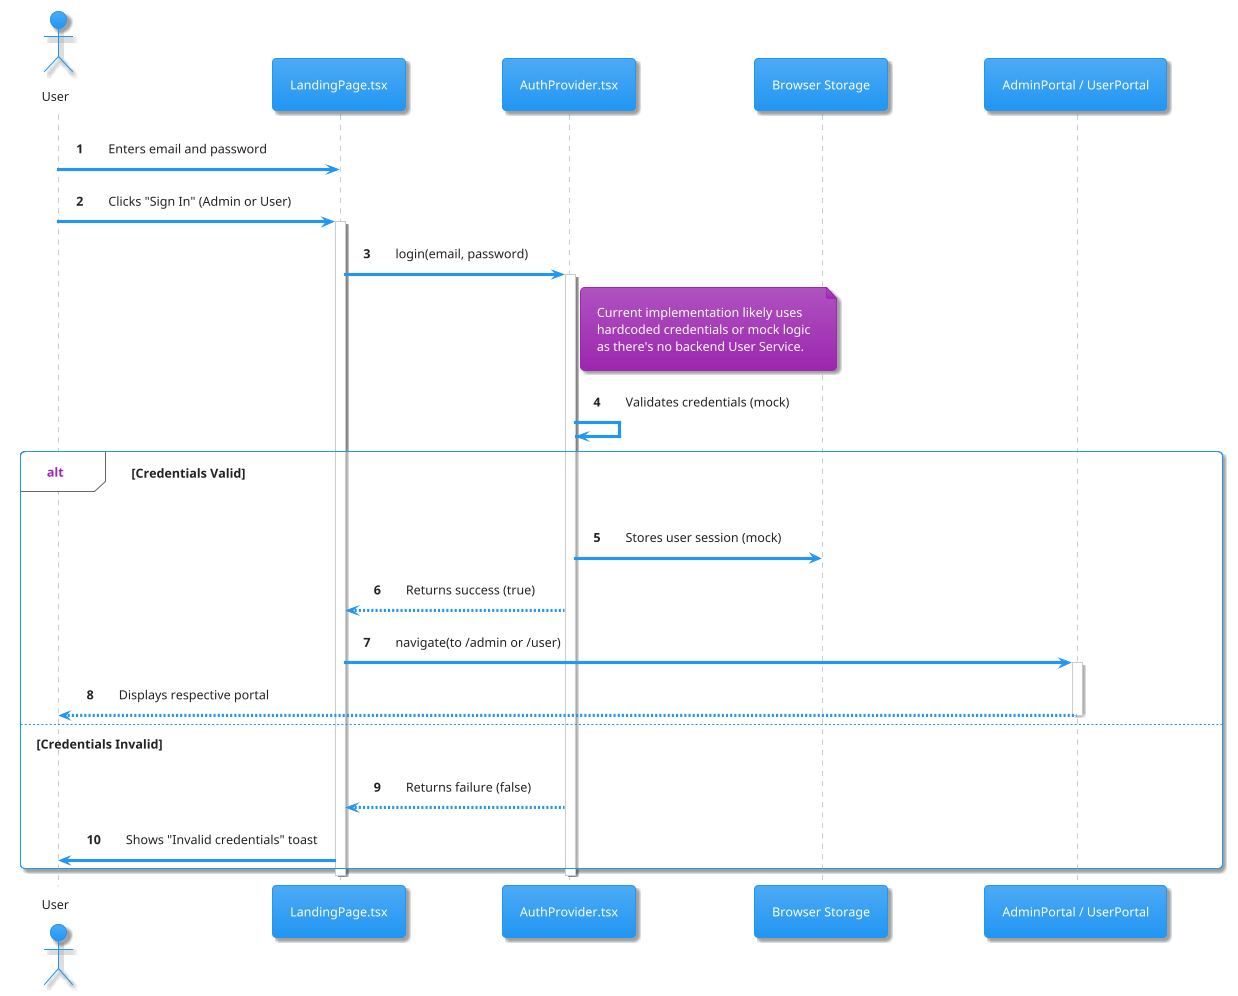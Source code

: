 @startuml
!theme materia
autonumber

actor User
participant "LandingPage.tsx" as LandingPage
participant "AuthProvider.tsx" as AuthProvider
participant "Browser Storage" as Storage
participant "AdminPortal / UserPortal" as Portal

User -> LandingPage : Enters email and password
User -> LandingPage : Clicks "Sign In" (Admin or User)
activate LandingPage

LandingPage -> AuthProvider : login(email, password)
activate AuthProvider

note right of AuthProvider
  Current implementation likely uses
  hardcoded credentials or mock logic
  as there's no backend User Service.
end note

AuthProvider -> AuthProvider : Validates credentials (mock)
alt Credentials Valid
  AuthProvider -> Storage : Stores user session (mock)
  AuthProvider --> LandingPage : Returns success (true)
  LandingPage -> Portal : navigate(to /admin or /user)
  activate Portal
  Portal --> User : Displays respective portal
  deactivate Portal
else Credentials Invalid
  AuthProvider --> LandingPage : Returns failure (false)
  LandingPage -> User : Shows "Invalid credentials" toast
end

deactivate AuthProvider
deactivate LandingPage

@enduml
